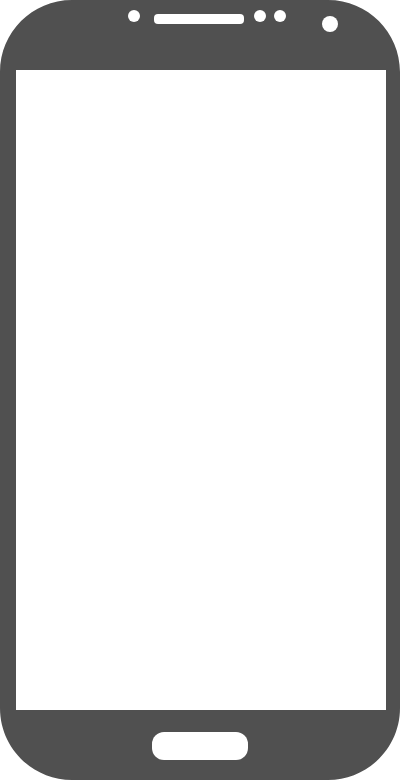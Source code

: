 <mxfile version="14.6.13" type="device"><diagram id="D2W2z2BsVMTnOuQFbi8E" name="Seite-1"><mxGraphModel dx="1086" dy="3304" grid="1" gridSize="10" guides="1" tooltips="1" connect="1" arrows="1" fold="1" page="1" pageScale="1" pageWidth="827" pageHeight="1169" math="0" shadow="0"><root><mxCell id="0"/><mxCell id="1" parent="0"/><mxCell id="v3k5K6n01hRuuTWzwlkv-1" value="" style="verticalLabelPosition=bottom;verticalAlign=top;html=1;shadow=0;dashed=0;shape=mxgraph.android.phone2;strokeColor=none;fillColor=#505050;" vertex="1" parent="1"><mxGeometry x="40" y="-2320" width="200" height="390" as="geometry"/></mxCell></root></mxGraphModel></diagram></mxfile>